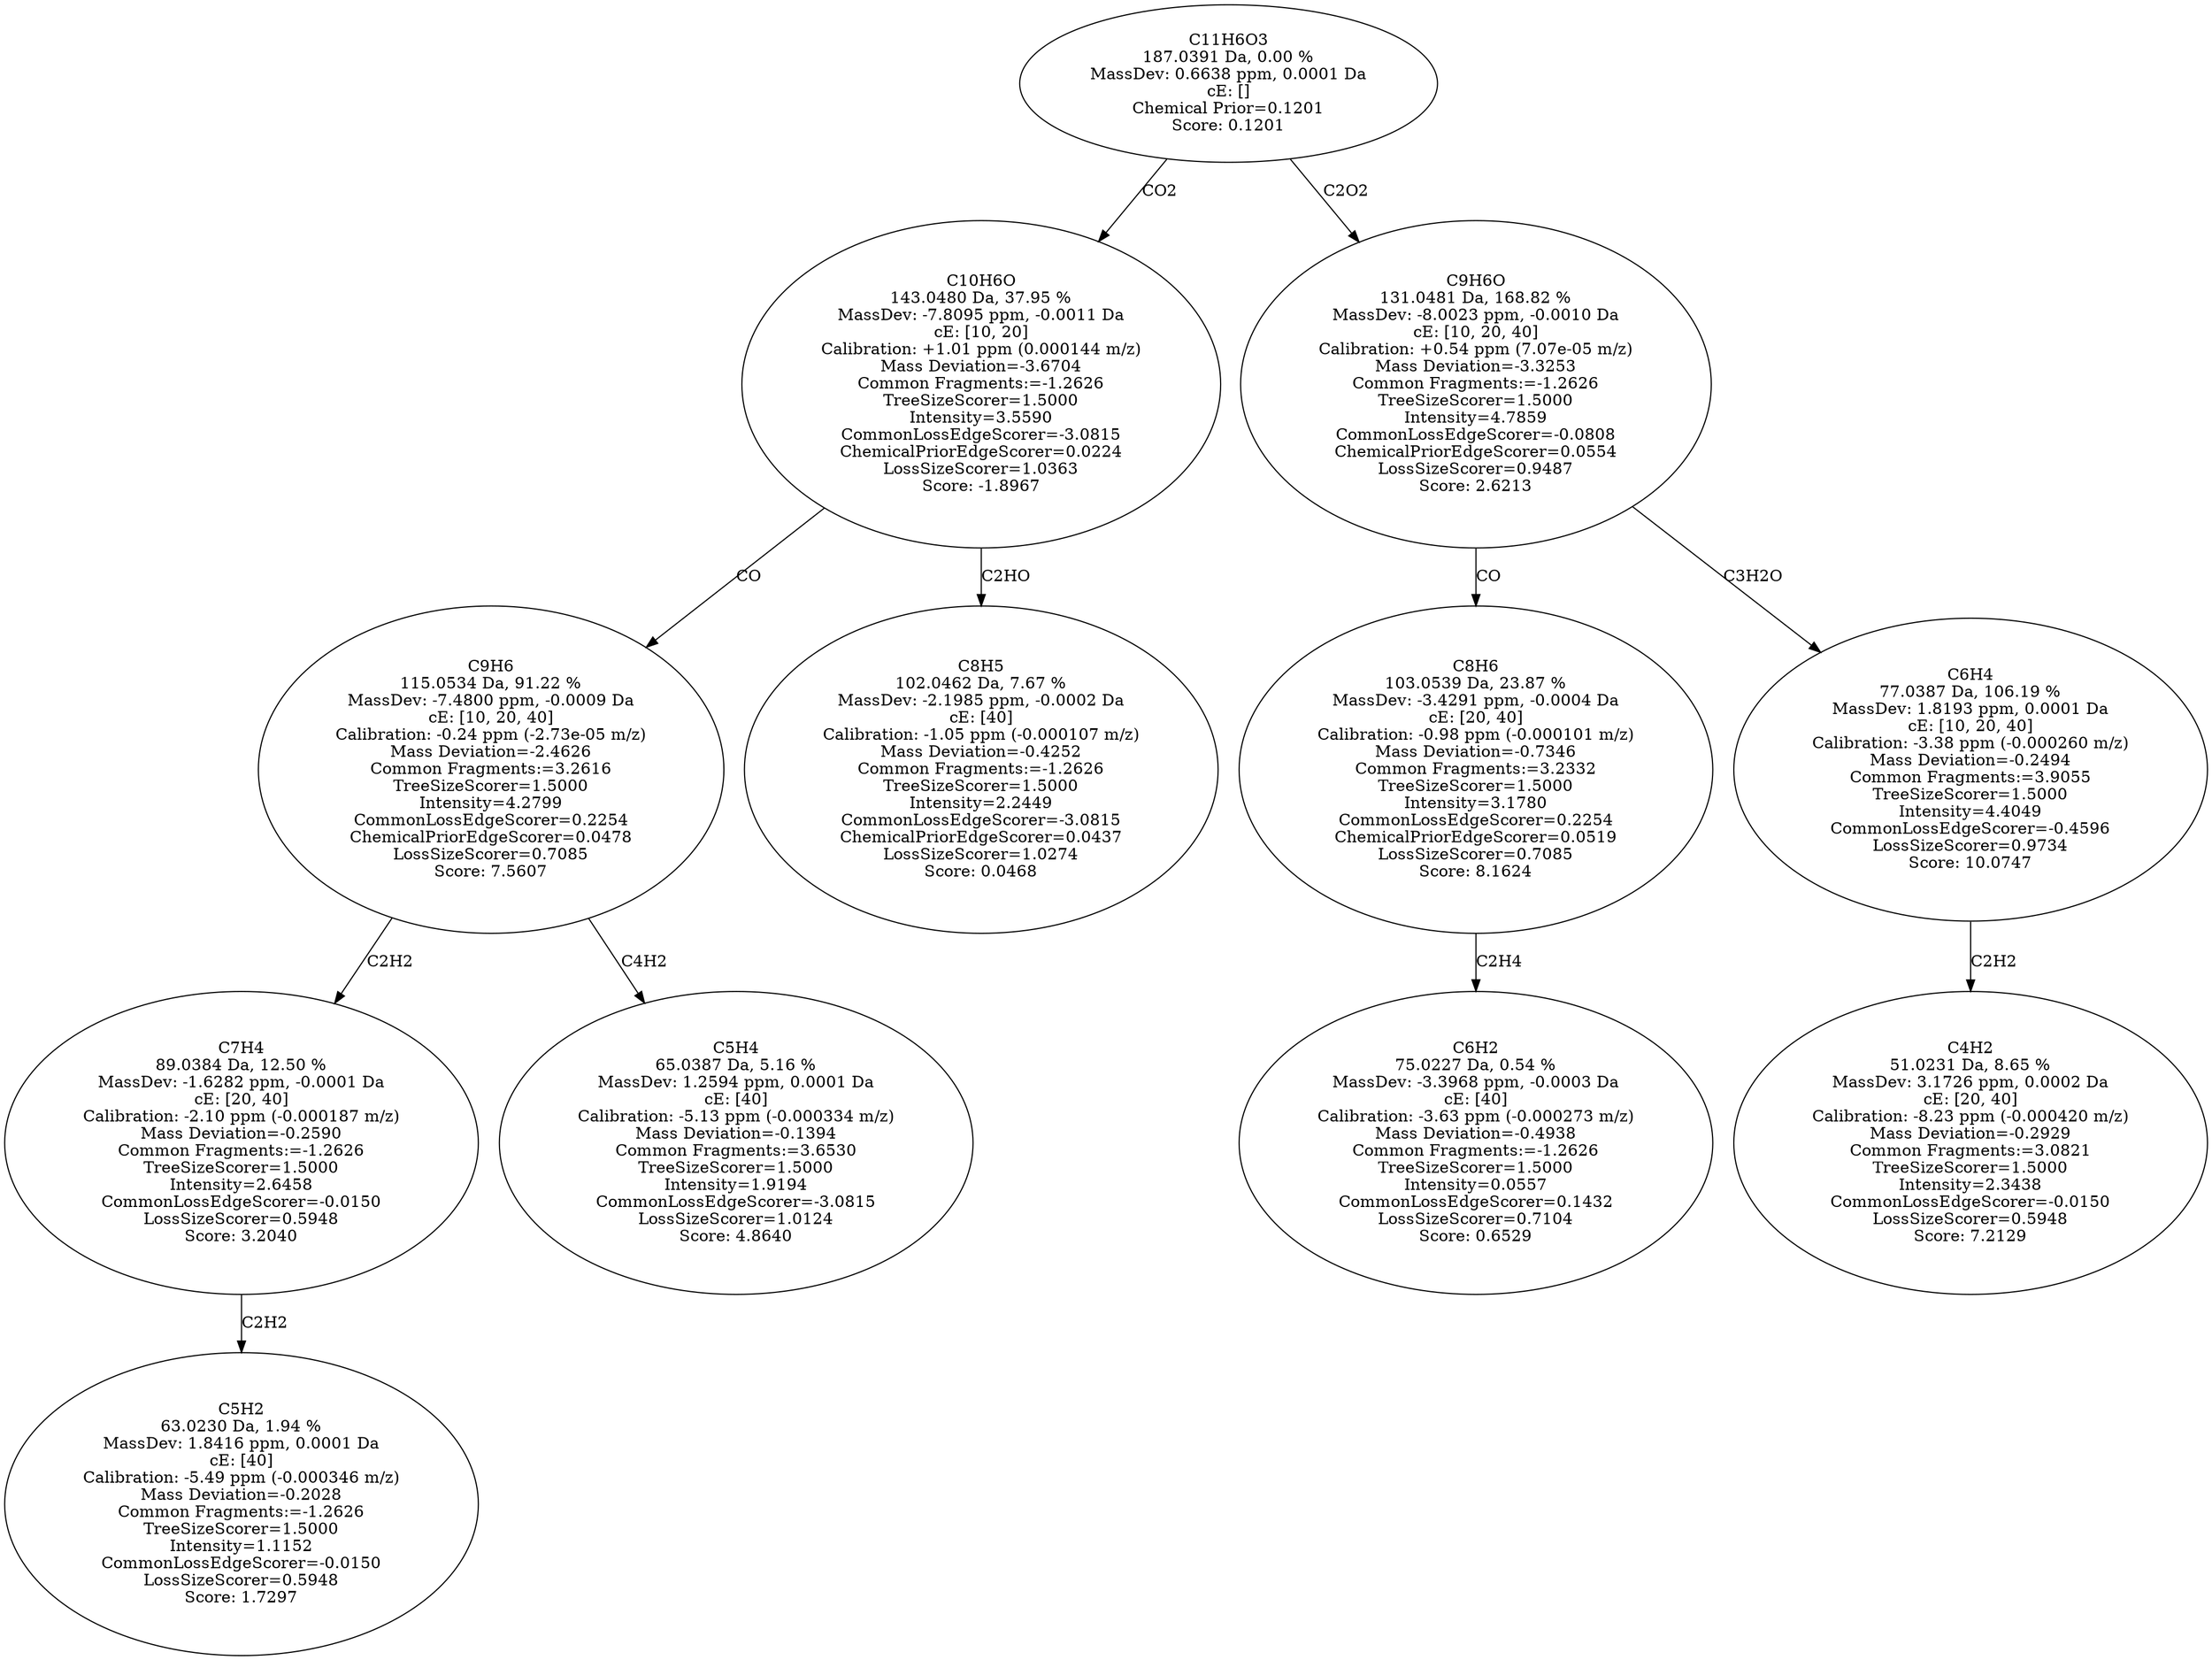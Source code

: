 strict digraph {
v1 [label="C5H2\n63.0230 Da, 1.94 %\nMassDev: 1.8416 ppm, 0.0001 Da\ncE: [40]\nCalibration: -5.49 ppm (-0.000346 m/z)\nMass Deviation=-0.2028\nCommon Fragments:=-1.2626\nTreeSizeScorer=1.5000\nIntensity=1.1152\nCommonLossEdgeScorer=-0.0150\nLossSizeScorer=0.5948\nScore: 1.7297"];
v2 [label="C7H4\n89.0384 Da, 12.50 %\nMassDev: -1.6282 ppm, -0.0001 Da\ncE: [20, 40]\nCalibration: -2.10 ppm (-0.000187 m/z)\nMass Deviation=-0.2590\nCommon Fragments:=-1.2626\nTreeSizeScorer=1.5000\nIntensity=2.6458\nCommonLossEdgeScorer=-0.0150\nLossSizeScorer=0.5948\nScore: 3.2040"];
v3 [label="C5H4\n65.0387 Da, 5.16 %\nMassDev: 1.2594 ppm, 0.0001 Da\ncE: [40]\nCalibration: -5.13 ppm (-0.000334 m/z)\nMass Deviation=-0.1394\nCommon Fragments:=3.6530\nTreeSizeScorer=1.5000\nIntensity=1.9194\nCommonLossEdgeScorer=-3.0815\nLossSizeScorer=1.0124\nScore: 4.8640"];
v4 [label="C9H6\n115.0534 Da, 91.22 %\nMassDev: -7.4800 ppm, -0.0009 Da\ncE: [10, 20, 40]\nCalibration: -0.24 ppm (-2.73e-05 m/z)\nMass Deviation=-2.4626\nCommon Fragments:=3.2616\nTreeSizeScorer=1.5000\nIntensity=4.2799\nCommonLossEdgeScorer=0.2254\nChemicalPriorEdgeScorer=0.0478\nLossSizeScorer=0.7085\nScore: 7.5607"];
v5 [label="C8H5\n102.0462 Da, 7.67 %\nMassDev: -2.1985 ppm, -0.0002 Da\ncE: [40]\nCalibration: -1.05 ppm (-0.000107 m/z)\nMass Deviation=-0.4252\nCommon Fragments:=-1.2626\nTreeSizeScorer=1.5000\nIntensity=2.2449\nCommonLossEdgeScorer=-3.0815\nChemicalPriorEdgeScorer=0.0437\nLossSizeScorer=1.0274\nScore: 0.0468"];
v6 [label="C10H6O\n143.0480 Da, 37.95 %\nMassDev: -7.8095 ppm, -0.0011 Da\ncE: [10, 20]\nCalibration: +1.01 ppm (0.000144 m/z)\nMass Deviation=-3.6704\nCommon Fragments:=-1.2626\nTreeSizeScorer=1.5000\nIntensity=3.5590\nCommonLossEdgeScorer=-3.0815\nChemicalPriorEdgeScorer=0.0224\nLossSizeScorer=1.0363\nScore: -1.8967"];
v7 [label="C6H2\n75.0227 Da, 0.54 %\nMassDev: -3.3968 ppm, -0.0003 Da\ncE: [40]\nCalibration: -3.63 ppm (-0.000273 m/z)\nMass Deviation=-0.4938\nCommon Fragments:=-1.2626\nTreeSizeScorer=1.5000\nIntensity=0.0557\nCommonLossEdgeScorer=0.1432\nLossSizeScorer=0.7104\nScore: 0.6529"];
v8 [label="C8H6\n103.0539 Da, 23.87 %\nMassDev: -3.4291 ppm, -0.0004 Da\ncE: [20, 40]\nCalibration: -0.98 ppm (-0.000101 m/z)\nMass Deviation=-0.7346\nCommon Fragments:=3.2332\nTreeSizeScorer=1.5000\nIntensity=3.1780\nCommonLossEdgeScorer=0.2254\nChemicalPriorEdgeScorer=0.0519\nLossSizeScorer=0.7085\nScore: 8.1624"];
v9 [label="C4H2\n51.0231 Da, 8.65 %\nMassDev: 3.1726 ppm, 0.0002 Da\ncE: [20, 40]\nCalibration: -8.23 ppm (-0.000420 m/z)\nMass Deviation=-0.2929\nCommon Fragments:=3.0821\nTreeSizeScorer=1.5000\nIntensity=2.3438\nCommonLossEdgeScorer=-0.0150\nLossSizeScorer=0.5948\nScore: 7.2129"];
v10 [label="C6H4\n77.0387 Da, 106.19 %\nMassDev: 1.8193 ppm, 0.0001 Da\ncE: [10, 20, 40]\nCalibration: -3.38 ppm (-0.000260 m/z)\nMass Deviation=-0.2494\nCommon Fragments:=3.9055\nTreeSizeScorer=1.5000\nIntensity=4.4049\nCommonLossEdgeScorer=-0.4596\nLossSizeScorer=0.9734\nScore: 10.0747"];
v11 [label="C9H6O\n131.0481 Da, 168.82 %\nMassDev: -8.0023 ppm, -0.0010 Da\ncE: [10, 20, 40]\nCalibration: +0.54 ppm (7.07e-05 m/z)\nMass Deviation=-3.3253\nCommon Fragments:=-1.2626\nTreeSizeScorer=1.5000\nIntensity=4.7859\nCommonLossEdgeScorer=-0.0808\nChemicalPriorEdgeScorer=0.0554\nLossSizeScorer=0.9487\nScore: 2.6213"];
v12 [label="C11H6O3\n187.0391 Da, 0.00 %\nMassDev: 0.6638 ppm, 0.0001 Da\ncE: []\nChemical Prior=0.1201\nScore: 0.1201"];
v2 -> v1 [label="C2H2"];
v4 -> v2 [label="C2H2"];
v4 -> v3 [label="C4H2"];
v6 -> v4 [label="CO"];
v6 -> v5 [label="C2HO"];
v12 -> v6 [label="CO2"];
v8 -> v7 [label="C2H4"];
v11 -> v8 [label="CO"];
v10 -> v9 [label="C2H2"];
v11 -> v10 [label="C3H2O"];
v12 -> v11 [label="C2O2"];
}